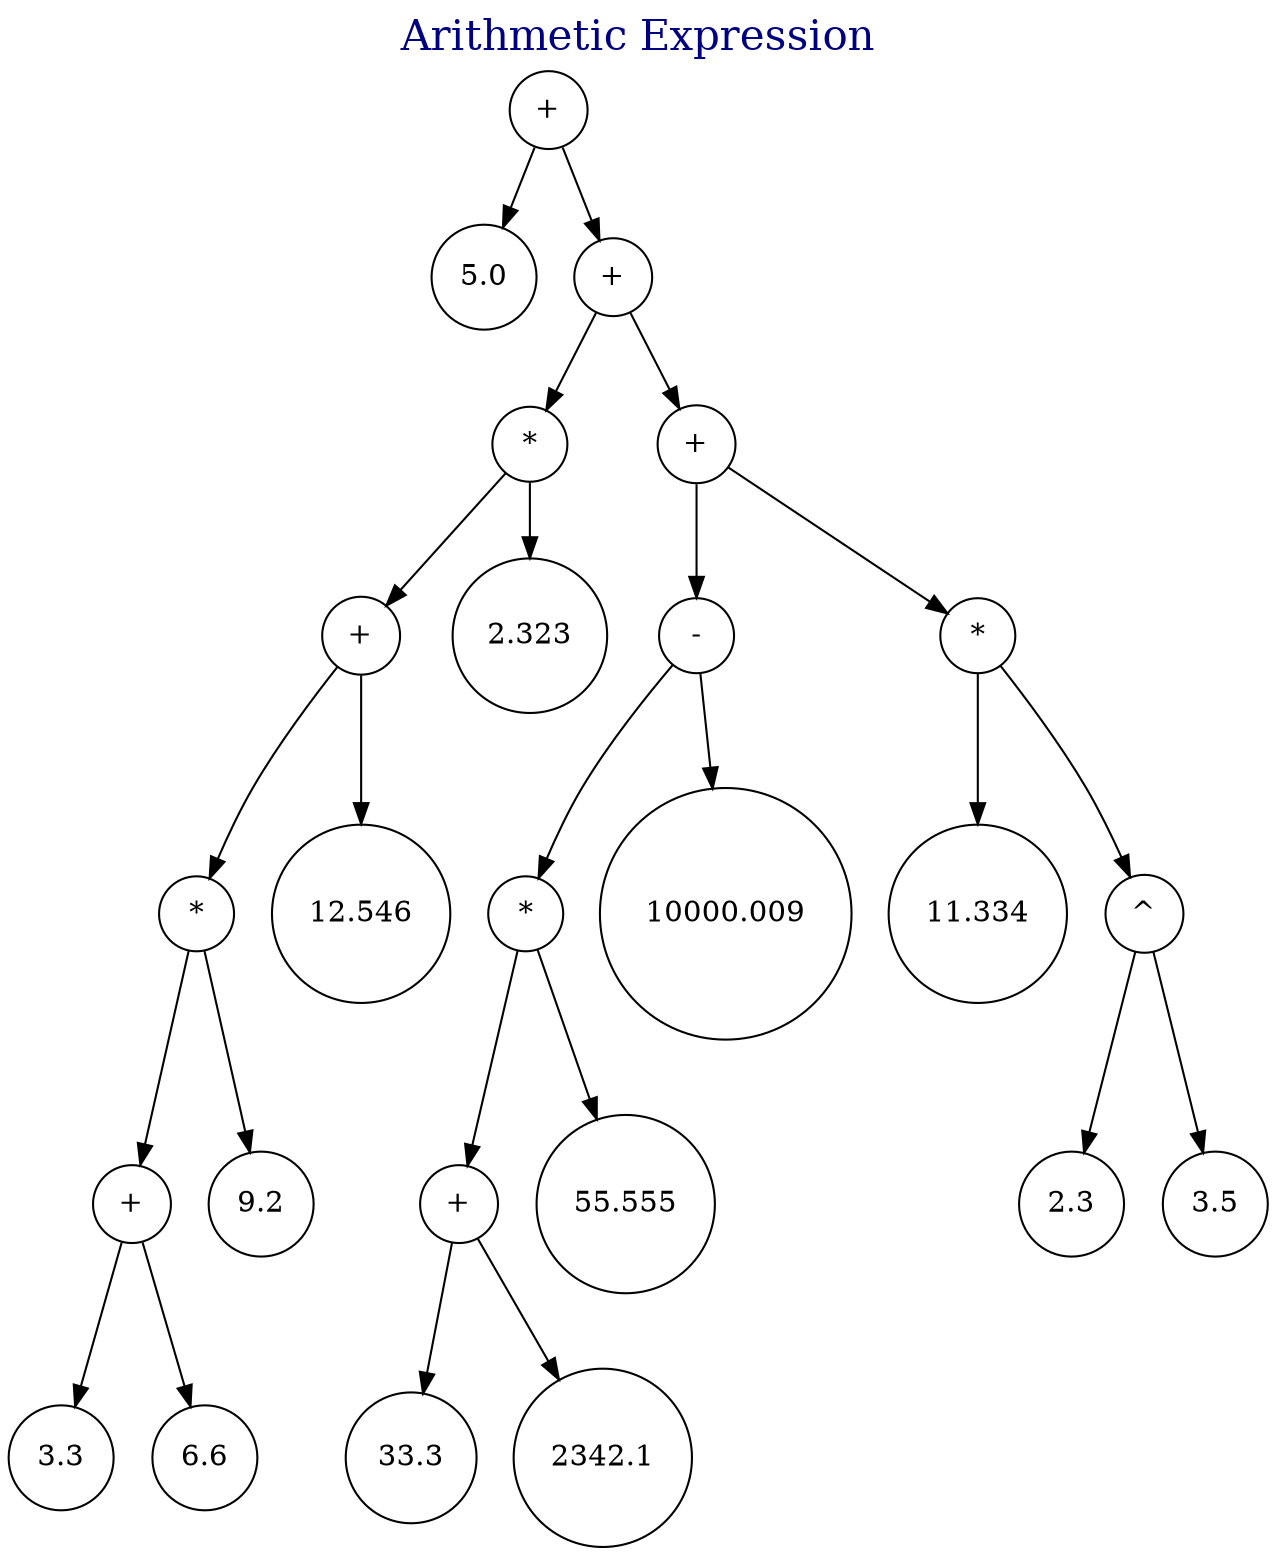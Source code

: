 digraph ExpressionTree {
	fontcolor="navy";
	fontsize="20";
	labelloc="t";
	label="Arithmetic Expression"
	node0 [label="+", shape=circle, color=black]
	node1 [label="5.0", shape=circle, color=black]
	node0 -> node1
	node3 [label="+", shape=circle, color=black]
	node0 -> node3
	node5 [label="*", shape=circle, color=black]
	node3 -> node5
	node7 [label="+", shape=circle, color=black]
	node5 -> node7
	node9 [label="*", shape=circle, color=black]
	node7 -> node9
	node11 [label="+", shape=circle, color=black]
	node9 -> node11
	node13 [label="3.3", shape=circle, color=black]
	node11 -> node13
	node15 [label="6.6", shape=circle, color=black]
	node11 -> node15
	node17 [label="9.2", shape=circle, color=black]
	node9 -> node17
	node19 [label="12.546", shape=circle, color=black]
	node7 -> node19
	node21 [label="2.323", shape=circle, color=black]
	node5 -> node21
	node23 [label="+", shape=circle, color=black]
	node3 -> node23
	node25 [label="-", shape=circle, color=black]
	node23 -> node25
	node27 [label="*", shape=circle, color=black]
	node25 -> node27
	node29 [label="+", shape=circle, color=black]
	node27 -> node29
	node31 [label="33.3", shape=circle, color=black]
	node29 -> node31
	node33 [label="2342.1", shape=circle, color=black]
	node29 -> node33
	node35 [label="55.555", shape=circle, color=black]
	node27 -> node35
	node37 [label="10000.009", shape=circle, color=black]
	node25 -> node37
	node39 [label="*", shape=circle, color=black]
	node23 -> node39
	node41 [label="11.334", shape=circle, color=black]
	node39 -> node41
	node43 [label="^", shape=circle, color=black]
	node39 -> node43
	node45 [label="2.3", shape=circle, color=black]
	node43 -> node45
	node47 [label="3.5", shape=circle, color=black]
	node43 -> node47
}
